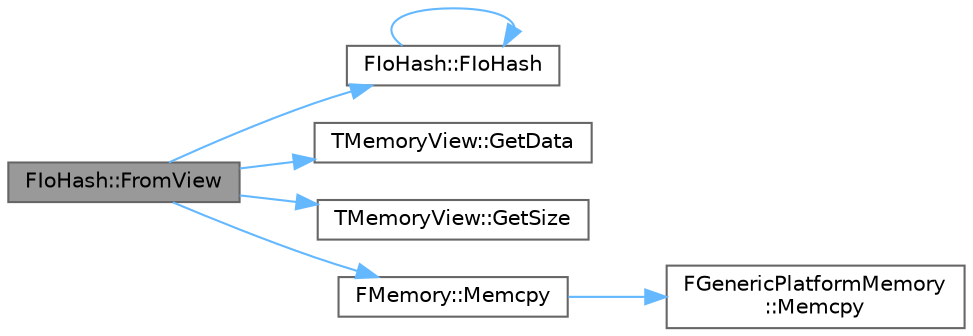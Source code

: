 digraph "FIoHash::FromView"
{
 // INTERACTIVE_SVG=YES
 // LATEX_PDF_SIZE
  bgcolor="transparent";
  edge [fontname=Helvetica,fontsize=10,labelfontname=Helvetica,labelfontsize=10];
  node [fontname=Helvetica,fontsize=10,shape=box,height=0.2,width=0.4];
  rankdir="LR";
  Node1 [id="Node000001",label="FIoHash::FromView",height=0.2,width=0.4,color="gray40", fillcolor="grey60", style="filled", fontcolor="black",tooltip="Construct a hash from a view of 20 bytes."];
  Node1 -> Node2 [id="edge1_Node000001_Node000002",color="steelblue1",style="solid",tooltip=" "];
  Node2 [id="Node000002",label="FIoHash::FIoHash",height=0.2,width=0.4,color="grey40", fillcolor="white", style="filled",URL="$d9/dfe/structFIoHash.html#a695b2f3ee21516d3eac98ae7ccc3485c",tooltip="Construct a zero hash."];
  Node2 -> Node2 [id="edge2_Node000002_Node000002",color="steelblue1",style="solid",tooltip=" "];
  Node1 -> Node3 [id="edge3_Node000001_Node000003",color="steelblue1",style="solid",tooltip=" "];
  Node3 [id="Node000003",label="TMemoryView::GetData",height=0.2,width=0.4,color="grey40", fillcolor="white", style="filled",URL="$d9/dc5/classTMemoryView.html#a1f4a324bff7619e721a816b2adb17850",tooltip="Returns a pointer to the start of the view."];
  Node1 -> Node4 [id="edge4_Node000001_Node000004",color="steelblue1",style="solid",tooltip=" "];
  Node4 [id="Node000004",label="TMemoryView::GetSize",height=0.2,width=0.4,color="grey40", fillcolor="white", style="filled",URL="$d9/dc5/classTMemoryView.html#ad82be0165ae85e26a5d8a838128f0021",tooltip="Returns the number of bytes in the view."];
  Node1 -> Node5 [id="edge5_Node000001_Node000005",color="steelblue1",style="solid",tooltip=" "];
  Node5 [id="Node000005",label="FMemory::Memcpy",height=0.2,width=0.4,color="grey40", fillcolor="white", style="filled",URL="$de/d4a/structFMemory.html#af5c0a2f1987809876d6d72269851e89c",tooltip=" "];
  Node5 -> Node6 [id="edge6_Node000005_Node000006",color="steelblue1",style="solid",tooltip=" "];
  Node6 [id="Node000006",label="FGenericPlatformMemory\l::Memcpy",height=0.2,width=0.4,color="grey40", fillcolor="white", style="filled",URL="$d3/dfd/structFGenericPlatformMemory.html#a13ca9511967a7af8d1c2c3beab1208e2",tooltip=" "];
}
